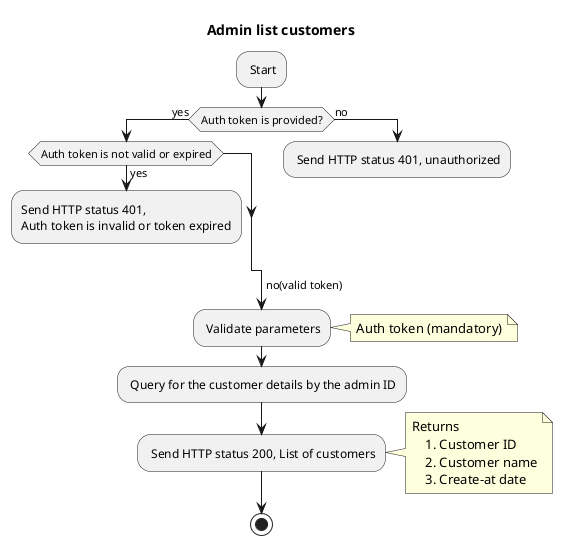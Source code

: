 @startuml Admin list customers
title Admin list customers

: Start;
if (Auth token is provided?) then (yes)
    if (Auth token is not valid or expired) then (yes)
        :Send HTTP status 401,
        Auth token is invalid or token expired;
        kill
    endif
else (no)
    : Send HTTP status 401, unauthorized;
    kill
endif
->no(valid token);
: Validate parameters;
note right
    Auth token (mandatory)
end note
: Query for the customer details by the admin ID;
: Send HTTP status 200, List of customers;
note right
    Returns
        1. Customer ID
        2. Customer name
        3. Create-at date
end note
stop
@enduml
